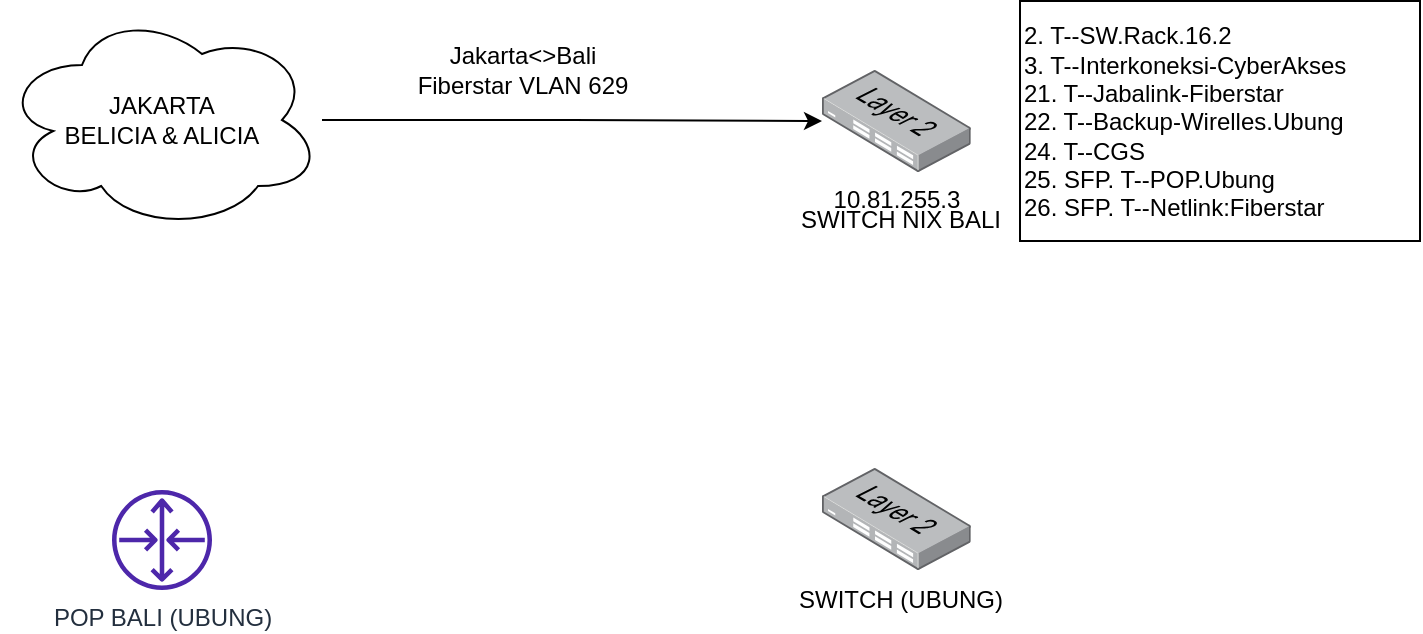 <mxfile version="20.8.1" type="github">
  <diagram id="OqgXAW-LPqEifzOETUMX" name="Page-1">
    <mxGraphModel dx="1114" dy="584" grid="1" gridSize="10" guides="1" tooltips="1" connect="1" arrows="1" fold="1" page="1" pageScale="1" pageWidth="850" pageHeight="1100" math="0" shadow="0">
      <root>
        <mxCell id="0" />
        <mxCell id="1" parent="0" />
        <mxCell id="n1W2GSKpQ4CHd-G-5UiB-4" style="edgeStyle=orthogonalEdgeStyle;rounded=0;orthogonalLoop=1;jettySize=auto;html=1;" edge="1" parent="1" source="n1W2GSKpQ4CHd-G-5UiB-1" target="n1W2GSKpQ4CHd-G-5UiB-3">
          <mxGeometry relative="1" as="geometry" />
        </mxCell>
        <mxCell id="n1W2GSKpQ4CHd-G-5UiB-1" value="JAKARTA &lt;br&gt;BELICIA &amp;amp; ALICIA" style="ellipse;shape=cloud;whiteSpace=wrap;html=1;" vertex="1" parent="1">
          <mxGeometry x="130" y="90" width="160" height="110" as="geometry" />
        </mxCell>
        <mxCell id="n1W2GSKpQ4CHd-G-5UiB-2" value="POP BALI (UBUNG)" style="sketch=0;outlineConnect=0;fontColor=#232F3E;gradientColor=none;fillColor=#4D27AA;strokeColor=none;dashed=0;verticalLabelPosition=bottom;verticalAlign=top;align=center;html=1;fontSize=12;fontStyle=0;aspect=fixed;pointerEvents=1;shape=mxgraph.aws4.router;" vertex="1" parent="1">
          <mxGeometry x="185" y="330" width="50" height="50" as="geometry" />
        </mxCell>
        <mxCell id="n1W2GSKpQ4CHd-G-5UiB-3" value="10.81.255.3" style="points=[];aspect=fixed;html=1;align=center;shadow=0;dashed=0;image;image=img/lib/allied_telesis/switch/Switch_24_port_L2.svg;" vertex="1" parent="1">
          <mxGeometry x="540" y="120" width="74.4" height="51" as="geometry" />
        </mxCell>
        <mxCell id="n1W2GSKpQ4CHd-G-5UiB-5" value="SWITCH NIX BALI" style="text;html=1;align=center;verticalAlign=middle;resizable=0;points=[];autosize=1;strokeColor=none;fillColor=none;" vertex="1" parent="1">
          <mxGeometry x="519" y="180" width="120" height="30" as="geometry" />
        </mxCell>
        <mxCell id="n1W2GSKpQ4CHd-G-5UiB-6" value="Jakarta&amp;lt;&amp;gt;Bali &lt;br&gt;Fiberstar VLAN 629" style="text;html=1;align=center;verticalAlign=middle;resizable=0;points=[];autosize=1;strokeColor=none;fillColor=none;" vertex="1" parent="1">
          <mxGeometry x="325" y="100" width="130" height="40" as="geometry" />
        </mxCell>
        <mxCell id="n1W2GSKpQ4CHd-G-5UiB-7" value="" style="points=[];aspect=fixed;html=1;align=center;shadow=0;dashed=0;image;image=img/lib/allied_telesis/switch/Switch_24_port_L2.svg;" vertex="1" parent="1">
          <mxGeometry x="540" y="319" width="74.4" height="51" as="geometry" />
        </mxCell>
        <mxCell id="n1W2GSKpQ4CHd-G-5UiB-8" value="SWITCH (UBUNG)" style="text;html=1;align=center;verticalAlign=middle;resizable=0;points=[];autosize=1;strokeColor=none;fillColor=none;" vertex="1" parent="1">
          <mxGeometry x="514" y="370" width="130" height="30" as="geometry" />
        </mxCell>
        <mxCell id="n1W2GSKpQ4CHd-G-5UiB-9" value="&lt;div align=&quot;left&quot;&gt;2. T--SW.Rack.16.2&lt;/div&gt;&lt;div align=&quot;left&quot;&gt;3. T--Interkoneksi-CyberAkses&lt;/div&gt;&lt;div align=&quot;left&quot;&gt;21. T--Jabalink-Fiberstar&lt;/div&gt;&lt;div align=&quot;left&quot;&gt;22. T--Backup-Wirelles.Ubung&lt;/div&gt;&lt;div align=&quot;left&quot;&gt;24. T--CGS&lt;/div&gt;&lt;div align=&quot;left&quot;&gt;25. SFP. T--POP.Ubung&lt;/div&gt;&lt;div align=&quot;left&quot;&gt;26. SFP. T--Netlink:Fiberstar&lt;br&gt;&lt;/div&gt;" style="whiteSpace=wrap;html=1;align=left;" vertex="1" parent="1">
          <mxGeometry x="639" y="85.5" width="200" height="120" as="geometry" />
        </mxCell>
      </root>
    </mxGraphModel>
  </diagram>
</mxfile>
